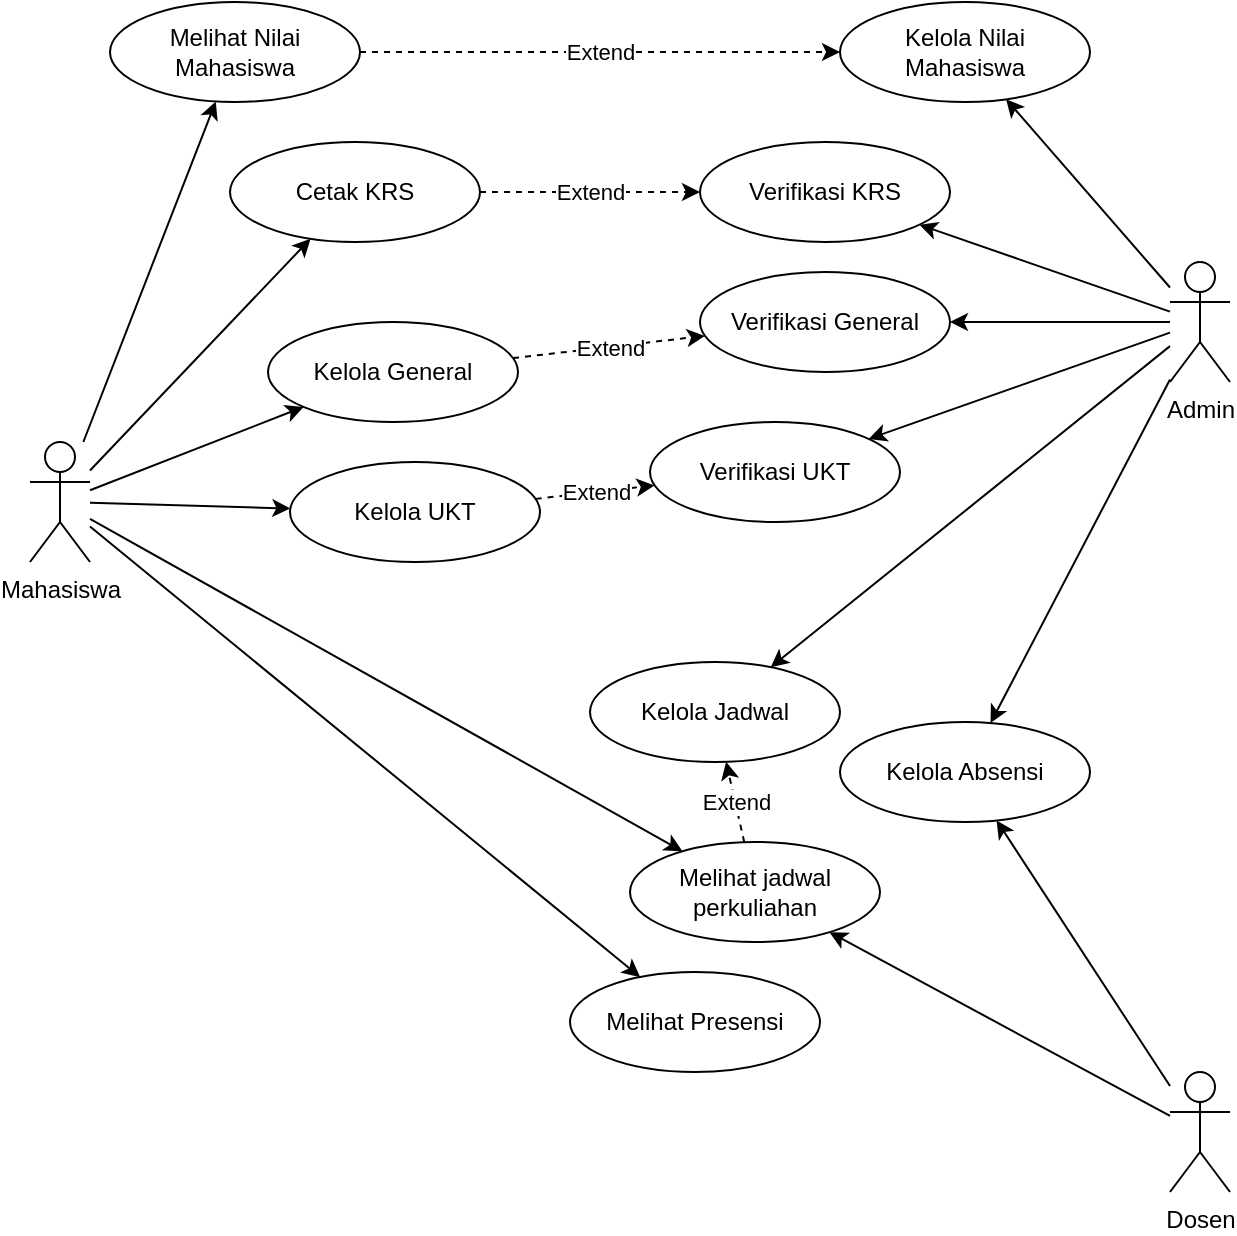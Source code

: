 <mxfile version="24.1.0" type="github">
  <diagram id="C5RBs43oDa-KdzZeNtuy" name="Page-1">
    <mxGraphModel dx="1329" dy="2433" grid="1" gridSize="10" guides="1" tooltips="1" connect="1" arrows="1" fold="1" page="1" pageScale="1" pageWidth="827" pageHeight="1169" math="0" shadow="0">
      <root>
        <mxCell id="WIyWlLk6GJQsqaUBKTNV-0" />
        <mxCell id="WIyWlLk6GJQsqaUBKTNV-1" parent="WIyWlLk6GJQsqaUBKTNV-0" />
        <mxCell id="TGmIxjUz7--rkQjKRKow-6" style="rounded=0;orthogonalLoop=1;jettySize=auto;html=1;" edge="1" parent="WIyWlLk6GJQsqaUBKTNV-1" source="TGmIxjUz7--rkQjKRKow-0" target="TGmIxjUz7--rkQjKRKow-4">
          <mxGeometry relative="1" as="geometry" />
        </mxCell>
        <mxCell id="TGmIxjUz7--rkQjKRKow-8" style="rounded=0;orthogonalLoop=1;jettySize=auto;html=1;" edge="1" parent="WIyWlLk6GJQsqaUBKTNV-1" source="TGmIxjUz7--rkQjKRKow-0" target="TGmIxjUz7--rkQjKRKow-7">
          <mxGeometry relative="1" as="geometry" />
        </mxCell>
        <mxCell id="TGmIxjUz7--rkQjKRKow-10" style="rounded=0;orthogonalLoop=1;jettySize=auto;html=1;" edge="1" parent="WIyWlLk6GJQsqaUBKTNV-1" source="TGmIxjUz7--rkQjKRKow-0" target="TGmIxjUz7--rkQjKRKow-9">
          <mxGeometry relative="1" as="geometry" />
        </mxCell>
        <mxCell id="TGmIxjUz7--rkQjKRKow-12" style="rounded=0;orthogonalLoop=1;jettySize=auto;html=1;" edge="1" parent="WIyWlLk6GJQsqaUBKTNV-1" source="TGmIxjUz7--rkQjKRKow-0" target="TGmIxjUz7--rkQjKRKow-11">
          <mxGeometry relative="1" as="geometry" />
        </mxCell>
        <mxCell id="TGmIxjUz7--rkQjKRKow-37" style="rounded=0;orthogonalLoop=1;jettySize=auto;html=1;" edge="1" parent="WIyWlLk6GJQsqaUBKTNV-1" source="TGmIxjUz7--rkQjKRKow-0" target="TGmIxjUz7--rkQjKRKow-36">
          <mxGeometry relative="1" as="geometry" />
        </mxCell>
        <mxCell id="TGmIxjUz7--rkQjKRKow-48" style="rounded=0;orthogonalLoop=1;jettySize=auto;html=1;" edge="1" parent="WIyWlLk6GJQsqaUBKTNV-1" source="TGmIxjUz7--rkQjKRKow-0" target="TGmIxjUz7--rkQjKRKow-42">
          <mxGeometry relative="1" as="geometry" />
        </mxCell>
        <mxCell id="TGmIxjUz7--rkQjKRKow-0" value="Mahasiswa" style="shape=umlActor;verticalLabelPosition=bottom;verticalAlign=top;html=1;outlineConnect=0;" vertex="1" parent="WIyWlLk6GJQsqaUBKTNV-1">
          <mxGeometry x="170" y="210" width="30" height="60" as="geometry" />
        </mxCell>
        <mxCell id="TGmIxjUz7--rkQjKRKow-18" style="rounded=0;orthogonalLoop=1;jettySize=auto;html=1;" edge="1" parent="WIyWlLk6GJQsqaUBKTNV-1" source="TGmIxjUz7--rkQjKRKow-1" target="TGmIxjUz7--rkQjKRKow-17">
          <mxGeometry relative="1" as="geometry" />
        </mxCell>
        <mxCell id="TGmIxjUz7--rkQjKRKow-22" style="rounded=0;orthogonalLoop=1;jettySize=auto;html=1;" edge="1" parent="WIyWlLk6GJQsqaUBKTNV-1" source="TGmIxjUz7--rkQjKRKow-1" target="TGmIxjUz7--rkQjKRKow-20">
          <mxGeometry relative="1" as="geometry" />
        </mxCell>
        <mxCell id="TGmIxjUz7--rkQjKRKow-33" style="edgeStyle=orthogonalEdgeStyle;rounded=0;orthogonalLoop=1;jettySize=auto;html=1;" edge="1" parent="WIyWlLk6GJQsqaUBKTNV-1" source="TGmIxjUz7--rkQjKRKow-1" target="TGmIxjUz7--rkQjKRKow-32">
          <mxGeometry relative="1" as="geometry" />
        </mxCell>
        <mxCell id="TGmIxjUz7--rkQjKRKow-39" style="rounded=0;orthogonalLoop=1;jettySize=auto;html=1;" edge="1" parent="WIyWlLk6GJQsqaUBKTNV-1" source="TGmIxjUz7--rkQjKRKow-1" target="TGmIxjUz7--rkQjKRKow-38">
          <mxGeometry relative="1" as="geometry" />
        </mxCell>
        <mxCell id="TGmIxjUz7--rkQjKRKow-44" style="rounded=0;orthogonalLoop=1;jettySize=auto;html=1;" edge="1" parent="WIyWlLk6GJQsqaUBKTNV-1" source="TGmIxjUz7--rkQjKRKow-1" target="TGmIxjUz7--rkQjKRKow-43">
          <mxGeometry relative="1" as="geometry" />
        </mxCell>
        <mxCell id="TGmIxjUz7--rkQjKRKow-1" value="Admin" style="shape=umlActor;verticalLabelPosition=bottom;verticalAlign=top;html=1;outlineConnect=0;" vertex="1" parent="WIyWlLk6GJQsqaUBKTNV-1">
          <mxGeometry x="740" y="120" width="30" height="60" as="geometry" />
        </mxCell>
        <mxCell id="TGmIxjUz7--rkQjKRKow-16" style="rounded=0;orthogonalLoop=1;jettySize=auto;html=1;" edge="1" parent="WIyWlLk6GJQsqaUBKTNV-1" source="TGmIxjUz7--rkQjKRKow-1" target="TGmIxjUz7--rkQjKRKow-15">
          <mxGeometry relative="1" as="geometry" />
        </mxCell>
        <mxCell id="TGmIxjUz7--rkQjKRKow-31" style="rounded=0;orthogonalLoop=1;jettySize=auto;html=1;" edge="1" parent="WIyWlLk6GJQsqaUBKTNV-1" source="TGmIxjUz7--rkQjKRKow-2" target="TGmIxjUz7--rkQjKRKow-4">
          <mxGeometry relative="1" as="geometry" />
        </mxCell>
        <mxCell id="TGmIxjUz7--rkQjKRKow-41" style="rounded=0;orthogonalLoop=1;jettySize=auto;html=1;" edge="1" parent="WIyWlLk6GJQsqaUBKTNV-1" source="TGmIxjUz7--rkQjKRKow-2" target="TGmIxjUz7--rkQjKRKow-38">
          <mxGeometry relative="1" as="geometry" />
        </mxCell>
        <mxCell id="TGmIxjUz7--rkQjKRKow-2" value="Dosen" style="shape=umlActor;verticalLabelPosition=bottom;verticalAlign=top;html=1;outlineConnect=0;" vertex="1" parent="WIyWlLk6GJQsqaUBKTNV-1">
          <mxGeometry x="740" y="525" width="30" height="60" as="geometry" />
        </mxCell>
        <mxCell id="TGmIxjUz7--rkQjKRKow-4" value="Melihat jadwal perkuliahan" style="ellipse;whiteSpace=wrap;html=1;" vertex="1" parent="WIyWlLk6GJQsqaUBKTNV-1">
          <mxGeometry x="470" y="410" width="125" height="50" as="geometry" />
        </mxCell>
        <mxCell id="TGmIxjUz7--rkQjKRKow-7" value="Cetak KRS" style="ellipse;whiteSpace=wrap;html=1;" vertex="1" parent="WIyWlLk6GJQsqaUBKTNV-1">
          <mxGeometry x="270" y="60" width="125" height="50" as="geometry" />
        </mxCell>
        <mxCell id="TGmIxjUz7--rkQjKRKow-9" value="Melihat Nilai Mahasiswa" style="ellipse;whiteSpace=wrap;html=1;" vertex="1" parent="WIyWlLk6GJQsqaUBKTNV-1">
          <mxGeometry x="210" y="-10" width="125" height="50" as="geometry" />
        </mxCell>
        <mxCell id="TGmIxjUz7--rkQjKRKow-11" value="Kelola General" style="ellipse;whiteSpace=wrap;html=1;" vertex="1" parent="WIyWlLk6GJQsqaUBKTNV-1">
          <mxGeometry x="289" y="150" width="125" height="50" as="geometry" />
        </mxCell>
        <mxCell id="TGmIxjUz7--rkQjKRKow-15" value="Kelola Nilai Mahasiswa" style="ellipse;whiteSpace=wrap;html=1;" vertex="1" parent="WIyWlLk6GJQsqaUBKTNV-1">
          <mxGeometry x="575" y="-10" width="125" height="50" as="geometry" />
        </mxCell>
        <mxCell id="TGmIxjUz7--rkQjKRKow-17" value="Kelola Jadwal" style="ellipse;whiteSpace=wrap;html=1;" vertex="1" parent="WIyWlLk6GJQsqaUBKTNV-1">
          <mxGeometry x="450" y="320" width="125" height="50" as="geometry" />
        </mxCell>
        <mxCell id="TGmIxjUz7--rkQjKRKow-20" value="Verifikasi KRS" style="ellipse;whiteSpace=wrap;html=1;" vertex="1" parent="WIyWlLk6GJQsqaUBKTNV-1">
          <mxGeometry x="505" y="60" width="125" height="50" as="geometry" />
        </mxCell>
        <mxCell id="TGmIxjUz7--rkQjKRKow-29" value="" style="endArrow=classic;html=1;rounded=0;dashed=1;" edge="1" parent="WIyWlLk6GJQsqaUBKTNV-1" source="TGmIxjUz7--rkQjKRKow-7" target="TGmIxjUz7--rkQjKRKow-20">
          <mxGeometry relative="1" as="geometry">
            <mxPoint x="405" y="148.89" as="sourcePoint" />
            <mxPoint x="505" y="148.89" as="targetPoint" />
          </mxGeometry>
        </mxCell>
        <mxCell id="TGmIxjUz7--rkQjKRKow-30" value="Extend" style="edgeLabel;resizable=0;html=1;;align=center;verticalAlign=middle;" connectable="0" vertex="1" parent="TGmIxjUz7--rkQjKRKow-29">
          <mxGeometry relative="1" as="geometry" />
        </mxCell>
        <mxCell id="TGmIxjUz7--rkQjKRKow-32" value="Verifikasi General" style="ellipse;whiteSpace=wrap;html=1;" vertex="1" parent="WIyWlLk6GJQsqaUBKTNV-1">
          <mxGeometry x="505" y="125" width="125" height="50" as="geometry" />
        </mxCell>
        <mxCell id="TGmIxjUz7--rkQjKRKow-34" value="" style="endArrow=classic;html=1;rounded=0;dashed=1;" edge="1" parent="WIyWlLk6GJQsqaUBKTNV-1" source="TGmIxjUz7--rkQjKRKow-11" target="TGmIxjUz7--rkQjKRKow-32">
          <mxGeometry relative="1" as="geometry">
            <mxPoint x="424" y="102" as="sourcePoint" />
            <mxPoint x="515" y="98" as="targetPoint" />
          </mxGeometry>
        </mxCell>
        <mxCell id="TGmIxjUz7--rkQjKRKow-35" value="Extend" style="edgeLabel;resizable=0;html=1;;align=center;verticalAlign=middle;" connectable="0" vertex="1" parent="TGmIxjUz7--rkQjKRKow-34">
          <mxGeometry relative="1" as="geometry" />
        </mxCell>
        <mxCell id="TGmIxjUz7--rkQjKRKow-36" value="Melihat Presensi" style="ellipse;whiteSpace=wrap;html=1;" vertex="1" parent="WIyWlLk6GJQsqaUBKTNV-1">
          <mxGeometry x="440" y="475" width="125" height="50" as="geometry" />
        </mxCell>
        <mxCell id="TGmIxjUz7--rkQjKRKow-38" value="Kelola Absensi" style="ellipse;whiteSpace=wrap;html=1;" vertex="1" parent="WIyWlLk6GJQsqaUBKTNV-1">
          <mxGeometry x="575" y="350" width="125" height="50" as="geometry" />
        </mxCell>
        <mxCell id="TGmIxjUz7--rkQjKRKow-42" value="Kelola UKT" style="ellipse;whiteSpace=wrap;html=1;" vertex="1" parent="WIyWlLk6GJQsqaUBKTNV-1">
          <mxGeometry x="300" y="220" width="125" height="50" as="geometry" />
        </mxCell>
        <mxCell id="TGmIxjUz7--rkQjKRKow-43" value="Verifikasi UKT" style="ellipse;whiteSpace=wrap;html=1;" vertex="1" parent="WIyWlLk6GJQsqaUBKTNV-1">
          <mxGeometry x="480" y="200" width="125" height="50" as="geometry" />
        </mxCell>
        <mxCell id="TGmIxjUz7--rkQjKRKow-46" value="" style="endArrow=classic;html=1;rounded=0;dashed=1;" edge="1" parent="WIyWlLk6GJQsqaUBKTNV-1" source="TGmIxjUz7--rkQjKRKow-42" target="TGmIxjUz7--rkQjKRKow-43">
          <mxGeometry relative="1" as="geometry">
            <mxPoint x="422" y="178" as="sourcePoint" />
            <mxPoint x="517" y="167" as="targetPoint" />
          </mxGeometry>
        </mxCell>
        <mxCell id="TGmIxjUz7--rkQjKRKow-47" value="Extend" style="edgeLabel;resizable=0;html=1;;align=center;verticalAlign=middle;" connectable="0" vertex="1" parent="TGmIxjUz7--rkQjKRKow-46">
          <mxGeometry relative="1" as="geometry" />
        </mxCell>
        <mxCell id="TGmIxjUz7--rkQjKRKow-50" value="" style="endArrow=classic;html=1;rounded=0;dashed=1;" edge="1" parent="WIyWlLk6GJQsqaUBKTNV-1" source="TGmIxjUz7--rkQjKRKow-4" target="TGmIxjUz7--rkQjKRKow-17">
          <mxGeometry relative="1" as="geometry">
            <mxPoint x="422" y="178" as="sourcePoint" />
            <mxPoint x="517" y="167" as="targetPoint" />
          </mxGeometry>
        </mxCell>
        <mxCell id="TGmIxjUz7--rkQjKRKow-51" value="Extend" style="edgeLabel;resizable=0;html=1;;align=center;verticalAlign=middle;" connectable="0" vertex="1" parent="TGmIxjUz7--rkQjKRKow-50">
          <mxGeometry relative="1" as="geometry" />
        </mxCell>
        <mxCell id="TGmIxjUz7--rkQjKRKow-52" value="" style="endArrow=classic;html=1;rounded=0;dashed=1;" edge="1" parent="WIyWlLk6GJQsqaUBKTNV-1" source="TGmIxjUz7--rkQjKRKow-9" target="TGmIxjUz7--rkQjKRKow-15">
          <mxGeometry relative="1" as="geometry">
            <mxPoint x="422" y="178" as="sourcePoint" />
            <mxPoint x="480" y="630" as="targetPoint" />
          </mxGeometry>
        </mxCell>
        <mxCell id="TGmIxjUz7--rkQjKRKow-53" value="Extend" style="edgeLabel;resizable=0;html=1;;align=center;verticalAlign=middle;" connectable="0" vertex="1" parent="TGmIxjUz7--rkQjKRKow-52">
          <mxGeometry relative="1" as="geometry" />
        </mxCell>
      </root>
    </mxGraphModel>
  </diagram>
</mxfile>
